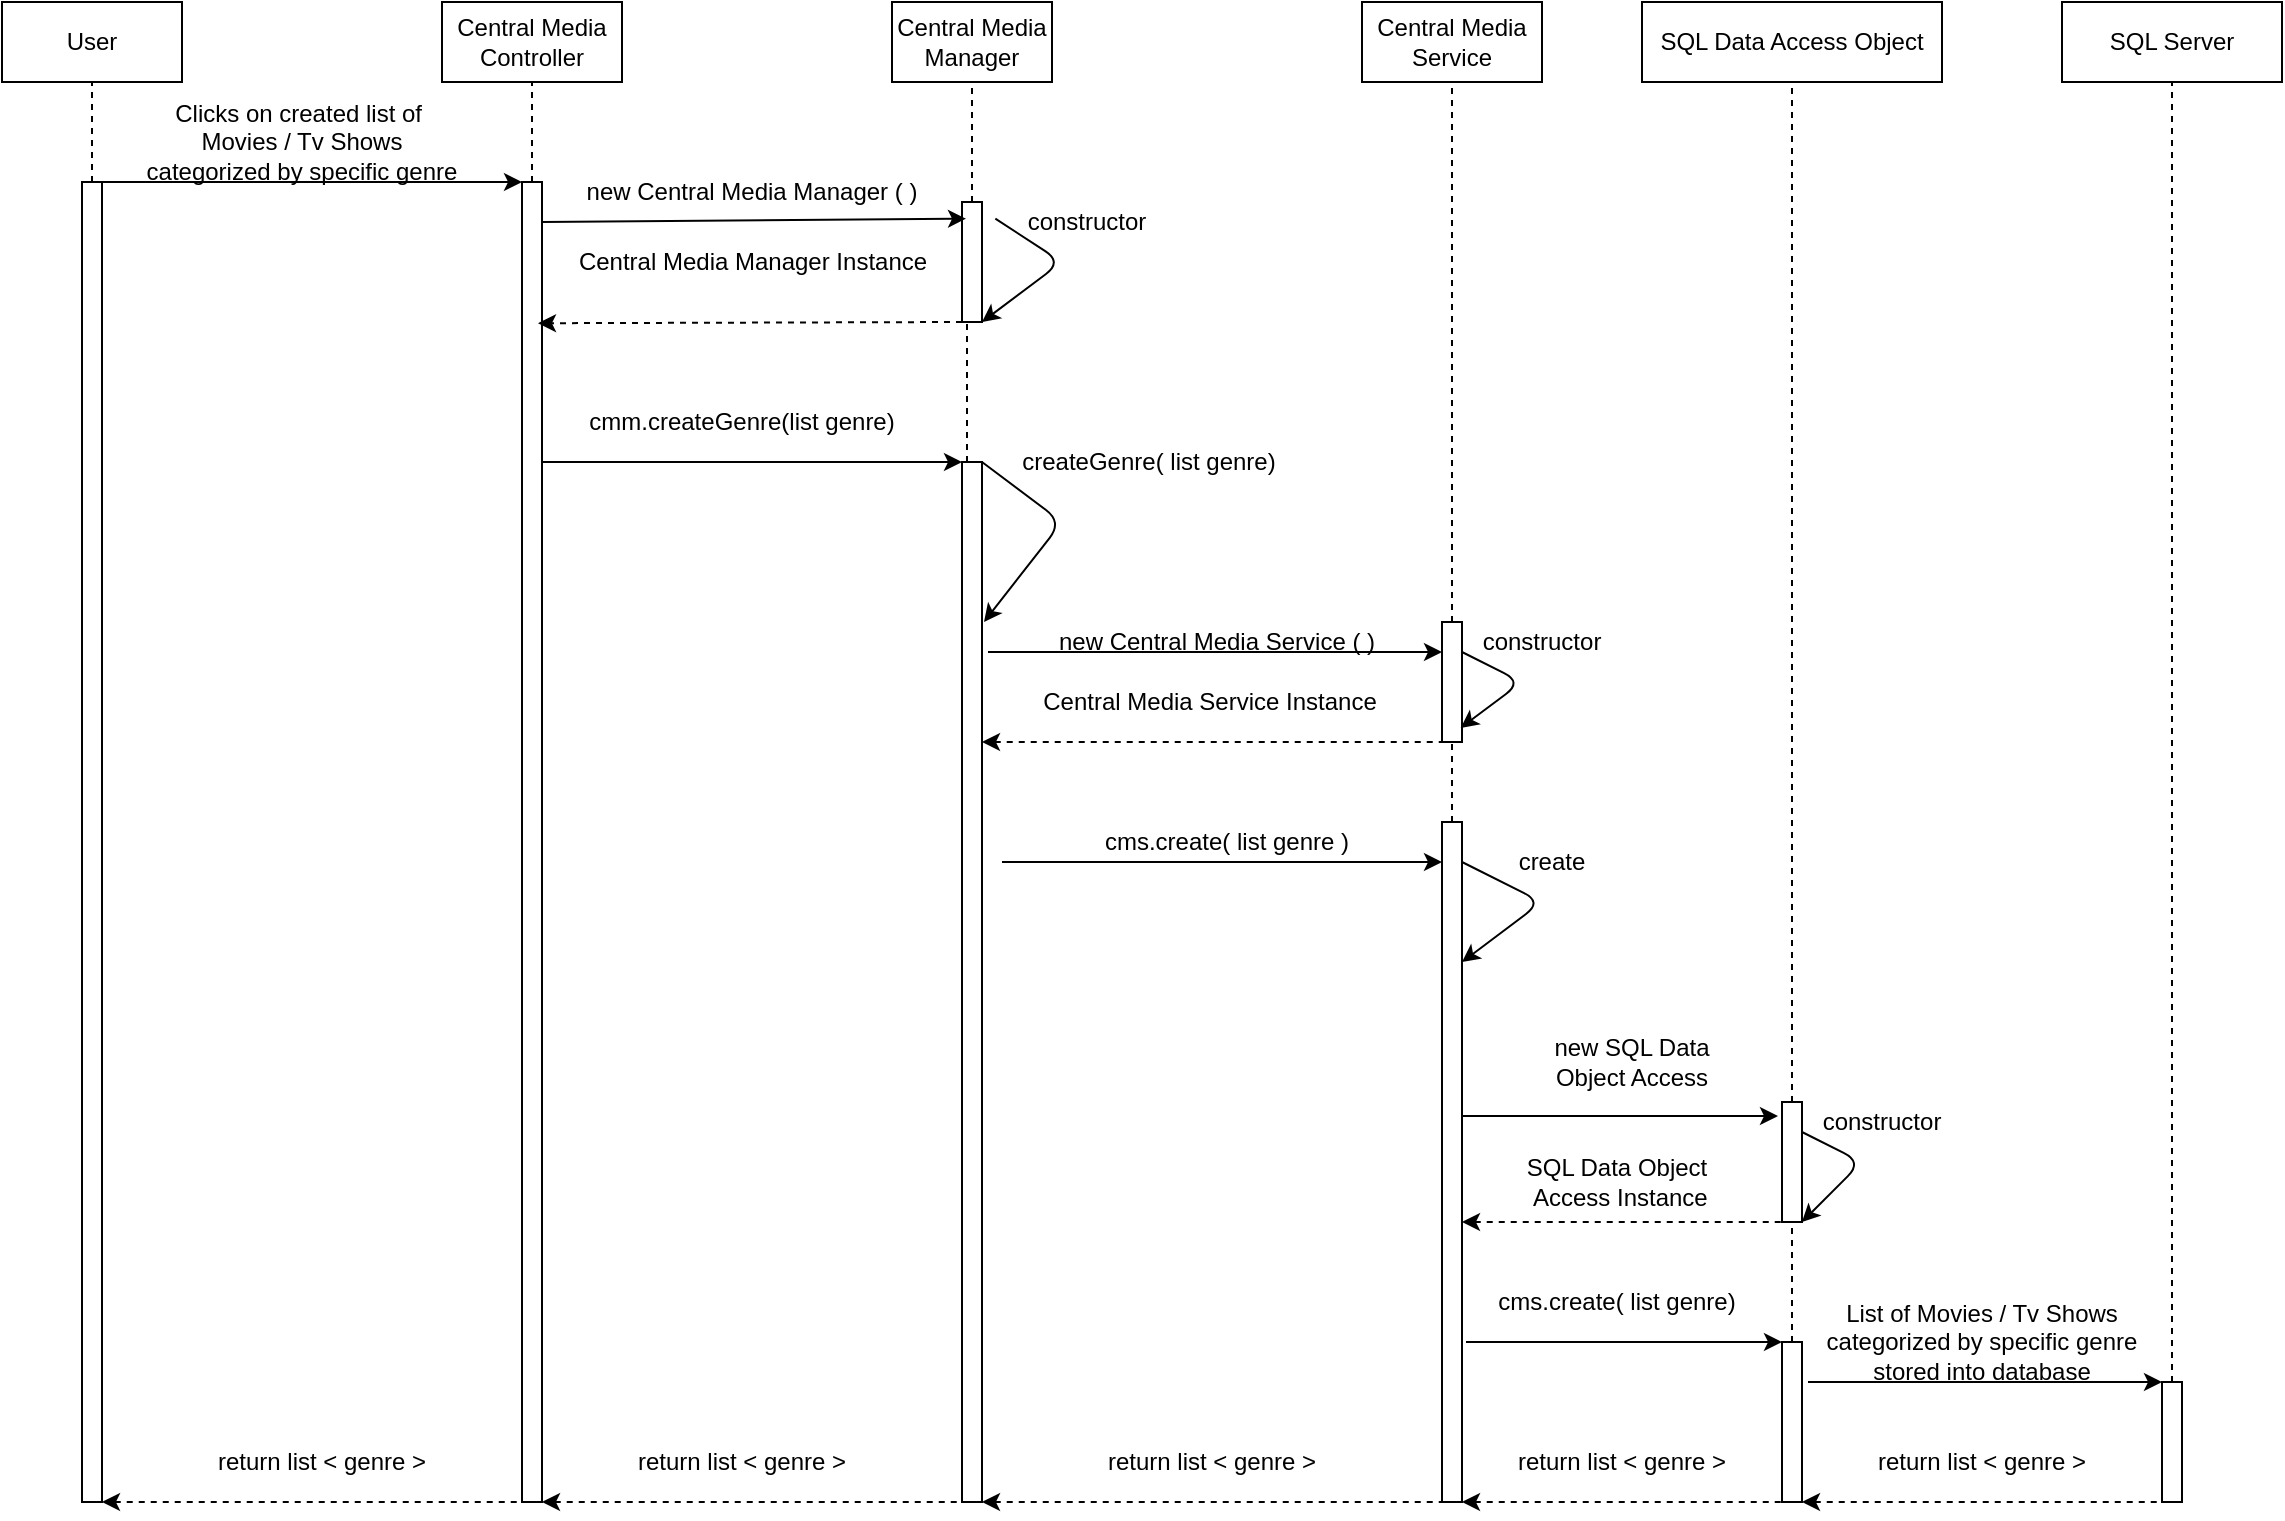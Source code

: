 <mxfile version="15.8.8" type="device"><diagram id="-1ZaKWk875cclVX9TTiz" name="Page-1"><mxGraphModel dx="2287" dy="979" grid="1" gridSize="10" guides="1" tooltips="1" connect="1" arrows="1" fold="1" page="1" pageScale="1" pageWidth="850" pageHeight="1100" math="0" shadow="0"><root><mxCell id="0"/><mxCell id="1" parent="0"/><mxCell id="DrBKlxkKBYY-602voO_Q-16" value="Central Media&lt;br&gt;Controller" style="rounded=0;whiteSpace=wrap;html=1;" parent="1" vertex="1"><mxGeometry x="60" y="50" width="90" height="40" as="geometry"/></mxCell><mxCell id="DrBKlxkKBYY-602voO_Q-18" value="" style="rounded=0;whiteSpace=wrap;html=1;" parent="1" vertex="1"><mxGeometry x="100" y="140" width="10" height="660" as="geometry"/></mxCell><mxCell id="DrBKlxkKBYY-602voO_Q-20" value="" style="endArrow=classic;html=1;entryX=0;entryY=0;entryDx=0;entryDy=0;exitX=1;exitY=0;exitDx=0;exitDy=0;" parent="1" target="DrBKlxkKBYY-602voO_Q-18" edge="1" source="goBPaEHw2mUOWOZFY7Rc-4"><mxGeometry width="50" height="50" relative="1" as="geometry"><mxPoint x="-40" y="140" as="sourcePoint"/><mxPoint x="70" y="120" as="targetPoint"/></mxGeometry></mxCell><mxCell id="DrBKlxkKBYY-602voO_Q-21" value="Clicks on created list of&amp;nbsp; &lt;br&gt;Movies / Tv Shows &lt;br&gt;categorized by specific genre" style="text;html=1;strokeColor=none;fillColor=none;align=center;verticalAlign=middle;whiteSpace=wrap;rounded=0;" parent="1" vertex="1"><mxGeometry x="-100" y="90" width="180" height="60" as="geometry"/></mxCell><mxCell id="DrBKlxkKBYY-602voO_Q-22" value="" style="endArrow=none;dashed=1;html=1;entryX=0.5;entryY=1;entryDx=0;entryDy=0;" parent="1" target="DrBKlxkKBYY-602voO_Q-16" edge="1"><mxGeometry width="50" height="50" relative="1" as="geometry"><mxPoint x="105" y="140" as="sourcePoint"/><mxPoint x="150" y="90" as="targetPoint"/></mxGeometry></mxCell><mxCell id="DrBKlxkKBYY-602voO_Q-23" value="Central Media&lt;br&gt;Manager" style="rounded=0;whiteSpace=wrap;html=1;" parent="1" vertex="1"><mxGeometry x="285" y="50" width="80" height="40" as="geometry"/></mxCell><mxCell id="DrBKlxkKBYY-602voO_Q-24" value="" style="rounded=0;whiteSpace=wrap;html=1;" parent="1" vertex="1"><mxGeometry x="210" y="120" height="60" as="geometry"/></mxCell><mxCell id="DrBKlxkKBYY-602voO_Q-25" value="" style="rounded=0;whiteSpace=wrap;html=1;" parent="1" vertex="1"><mxGeometry x="320" y="150" width="10" height="60" as="geometry"/></mxCell><mxCell id="DrBKlxkKBYY-602voO_Q-45" value="" style="endArrow=classic;html=1;entryX=0.2;entryY=0.139;entryDx=0;entryDy=0;entryPerimeter=0;" parent="1" target="DrBKlxkKBYY-602voO_Q-25" edge="1"><mxGeometry width="50" height="50" relative="1" as="geometry"><mxPoint x="110" y="160" as="sourcePoint"/><mxPoint x="240" y="160" as="targetPoint"/></mxGeometry></mxCell><mxCell id="DrBKlxkKBYY-602voO_Q-46" value="new Central Media Manager ( )" style="text;html=1;strokeColor=none;fillColor=none;align=center;verticalAlign=middle;whiteSpace=wrap;rounded=0;" parent="1" vertex="1"><mxGeometry x="120" y="130" width="190" height="30" as="geometry"/></mxCell><mxCell id="DrBKlxkKBYY-602voO_Q-47" value="" style="endArrow=none;dashed=1;html=1;entryX=0.5;entryY=1;entryDx=0;entryDy=0;" parent="1" target="DrBKlxkKBYY-602voO_Q-23" edge="1"><mxGeometry width="50" height="50" relative="1" as="geometry"><mxPoint x="325" y="150" as="sourcePoint"/><mxPoint x="370" y="120" as="targetPoint"/></mxGeometry></mxCell><mxCell id="DrBKlxkKBYY-602voO_Q-48" value="" style="endArrow=classic;html=1;exitX=1.667;exitY=0.139;exitDx=0;exitDy=0;exitPerimeter=0;entryX=1;entryY=1;entryDx=0;entryDy=0;" parent="1" source="DrBKlxkKBYY-602voO_Q-25" target="DrBKlxkKBYY-602voO_Q-25" edge="1"><mxGeometry width="50" height="50" relative="1" as="geometry"><mxPoint x="370" y="200" as="sourcePoint"/><mxPoint x="410" y="190" as="targetPoint"/><Array as="points"><mxPoint x="370" y="180"/></Array></mxGeometry></mxCell><mxCell id="DrBKlxkKBYY-602voO_Q-49" value="constructor" style="text;html=1;strokeColor=none;fillColor=none;align=center;verticalAlign=middle;whiteSpace=wrap;rounded=0;" parent="1" vertex="1"><mxGeometry x="350" y="150" width="65" height="20" as="geometry"/></mxCell><mxCell id="DrBKlxkKBYY-602voO_Q-51" value="" style="endArrow=classic;html=1;exitX=0;exitY=1;exitDx=0;exitDy=0;dashed=1;startArrow=none;startFill=0;endFill=1;entryX=0.8;entryY=0.107;entryDx=0;entryDy=0;entryPerimeter=0;" parent="1" source="DrBKlxkKBYY-602voO_Q-25" target="DrBKlxkKBYY-602voO_Q-18" edge="1"><mxGeometry width="50" height="50" relative="1" as="geometry"><mxPoint x="190" y="250" as="sourcePoint"/><mxPoint x="120" y="208" as="targetPoint"/></mxGeometry></mxCell><mxCell id="DrBKlxkKBYY-602voO_Q-52" value="Central Media Manager Instance" style="text;html=1;strokeColor=none;fillColor=none;align=center;verticalAlign=middle;whiteSpace=wrap;rounded=0;" parent="1" vertex="1"><mxGeometry x="117.5" y="170" width="195" height="20" as="geometry"/></mxCell><mxCell id="DrBKlxkKBYY-602voO_Q-53" value="" style="endArrow=none;dashed=1;html=1;entryX=0.25;entryY=1;entryDx=0;entryDy=0;exitX=0.25;exitY=0;exitDx=0;exitDy=0;" parent="1" source="DrBKlxkKBYY-602voO_Q-55" target="DrBKlxkKBYY-602voO_Q-25" edge="1"><mxGeometry width="50" height="50" relative="1" as="geometry"><mxPoint x="323" y="260" as="sourcePoint"/><mxPoint x="350" y="270" as="targetPoint"/></mxGeometry></mxCell><mxCell id="DrBKlxkKBYY-602voO_Q-55" value="" style="rounded=0;whiteSpace=wrap;html=1;" parent="1" vertex="1"><mxGeometry x="320" y="280" width="10" height="520" as="geometry"/></mxCell><mxCell id="DrBKlxkKBYY-602voO_Q-56" value="" style="endArrow=classic;html=1;entryX=0;entryY=0;entryDx=0;entryDy=0;" parent="1" target="DrBKlxkKBYY-602voO_Q-55" edge="1"><mxGeometry width="50" height="50" relative="1" as="geometry"><mxPoint x="110" y="280" as="sourcePoint"/><mxPoint x="300" y="280" as="targetPoint"/></mxGeometry></mxCell><mxCell id="DrBKlxkKBYY-602voO_Q-58" value="cmm.createGenre(list genre)" style="text;html=1;strokeColor=none;fillColor=none;align=center;verticalAlign=middle;whiteSpace=wrap;rounded=0;" parent="1" vertex="1"><mxGeometry x="115" y="250" width="190" height="20" as="geometry"/></mxCell><mxCell id="DrBKlxkKBYY-602voO_Q-59" value="" style="endArrow=classic;html=1;" parent="1" edge="1"><mxGeometry width="50" height="50" relative="1" as="geometry"><mxPoint x="330" y="280" as="sourcePoint"/><mxPoint x="331" y="360" as="targetPoint"/><Array as="points"><mxPoint x="370" y="310"/></Array></mxGeometry></mxCell><mxCell id="DrBKlxkKBYY-602voO_Q-60" value="createGenre( list genre)" style="text;html=1;strokeColor=none;fillColor=none;align=center;verticalAlign=middle;whiteSpace=wrap;rounded=0;" parent="1" vertex="1"><mxGeometry x="330" y="270" width="167" height="20" as="geometry"/></mxCell><mxCell id="DrBKlxkKBYY-602voO_Q-61" value="Central Media Service" style="rounded=0;whiteSpace=wrap;html=1;" parent="1" vertex="1"><mxGeometry x="520" y="50" width="90" height="40" as="geometry"/></mxCell><mxCell id="DrBKlxkKBYY-602voO_Q-62" value="" style="endArrow=none;dashed=1;html=1;entryX=0.5;entryY=1;entryDx=0;entryDy=0;" parent="1" target="DrBKlxkKBYY-602voO_Q-61" edge="1"><mxGeometry width="50" height="50" relative="1" as="geometry"><mxPoint x="565" y="360" as="sourcePoint"/><mxPoint x="600" y="130" as="targetPoint"/></mxGeometry></mxCell><mxCell id="DrBKlxkKBYY-602voO_Q-63" value="" style="endArrow=classic;html=1;entryX=0;entryY=0.25;entryDx=0;entryDy=0;" parent="1" target="DrBKlxkKBYY-602voO_Q-64" edge="1"><mxGeometry width="50" height="50" relative="1" as="geometry"><mxPoint x="333" y="375" as="sourcePoint"/><mxPoint x="530" y="378" as="targetPoint"/></mxGeometry></mxCell><mxCell id="DrBKlxkKBYY-602voO_Q-64" value="" style="rounded=0;whiteSpace=wrap;html=1;" parent="1" vertex="1"><mxGeometry x="560" y="360" width="10" height="60" as="geometry"/></mxCell><mxCell id="DrBKlxkKBYY-602voO_Q-65" value="new Central Media Service ( )" style="text;html=1;strokeColor=none;fillColor=none;align=center;verticalAlign=middle;whiteSpace=wrap;rounded=0;" parent="1" vertex="1"><mxGeometry x="350" y="360" width="195" height="20" as="geometry"/></mxCell><mxCell id="DrBKlxkKBYY-602voO_Q-68" value="" style="endArrow=classic;html=1;exitX=1;exitY=0.25;exitDx=0;exitDy=0;entryX=0.933;entryY=0.883;entryDx=0;entryDy=0;entryPerimeter=0;" parent="1" source="DrBKlxkKBYY-602voO_Q-64" target="DrBKlxkKBYY-602voO_Q-64" edge="1"><mxGeometry width="50" height="50" relative="1" as="geometry"><mxPoint x="620" y="370" as="sourcePoint"/><mxPoint x="630" y="400" as="targetPoint"/><Array as="points"><mxPoint x="600" y="390"/></Array></mxGeometry></mxCell><mxCell id="DrBKlxkKBYY-602voO_Q-69" value="constructor" style="text;html=1;strokeColor=none;fillColor=none;align=center;verticalAlign=middle;whiteSpace=wrap;rounded=0;" parent="1" vertex="1"><mxGeometry x="580" y="360" width="60" height="20" as="geometry"/></mxCell><mxCell id="DrBKlxkKBYY-602voO_Q-70" value="" style="endArrow=none;dashed=1;html=1;endFill=0;startArrow=classic;startFill=1;" parent="1" edge="1"><mxGeometry width="50" height="50" relative="1" as="geometry"><mxPoint x="330" y="420" as="sourcePoint"/><mxPoint x="560" y="420" as="targetPoint"/></mxGeometry></mxCell><mxCell id="DrBKlxkKBYY-602voO_Q-71" value="Central Media Service Instance" style="text;html=1;strokeColor=none;fillColor=none;align=center;verticalAlign=middle;whiteSpace=wrap;rounded=0;" parent="1" vertex="1"><mxGeometry x="343" y="390" width="202" height="20" as="geometry"/></mxCell><mxCell id="DrBKlxkKBYY-602voO_Q-72" value="" style="endArrow=none;dashed=1;html=1;entryX=0.5;entryY=1;entryDx=0;entryDy=0;" parent="1" target="DrBKlxkKBYY-602voO_Q-64" edge="1"><mxGeometry width="50" height="50" relative="1" as="geometry"><mxPoint x="565" y="460" as="sourcePoint"/><mxPoint x="610" y="460" as="targetPoint"/></mxGeometry></mxCell><mxCell id="DrBKlxkKBYY-602voO_Q-73" value="" style="rounded=0;whiteSpace=wrap;html=1;" parent="1" vertex="1"><mxGeometry x="560" y="460" width="10" height="340" as="geometry"/></mxCell><mxCell id="DrBKlxkKBYY-602voO_Q-74" value="" style="endArrow=classic;html=1;" parent="1" edge="1"><mxGeometry width="50" height="50" relative="1" as="geometry"><mxPoint x="340" y="480" as="sourcePoint"/><mxPoint x="560" y="480" as="targetPoint"/></mxGeometry></mxCell><mxCell id="DrBKlxkKBYY-602voO_Q-75" value="cms.create( list genre )" style="text;html=1;strokeColor=none;fillColor=none;align=center;verticalAlign=middle;whiteSpace=wrap;rounded=0;" parent="1" vertex="1"><mxGeometry x="375" y="460" width="155" height="20" as="geometry"/></mxCell><mxCell id="DrBKlxkKBYY-602voO_Q-76" value="" style="endArrow=classic;html=1;entryX=1;entryY=0.206;entryDx=0;entryDy=0;entryPerimeter=0;" parent="1" target="DrBKlxkKBYY-602voO_Q-73" edge="1"><mxGeometry width="50" height="50" relative="1" as="geometry"><mxPoint x="570" y="480" as="sourcePoint"/><mxPoint x="580" y="530" as="targetPoint"/><Array as="points"><mxPoint x="610" y="500"/></Array></mxGeometry></mxCell><mxCell id="DrBKlxkKBYY-602voO_Q-77" value="create" style="text;html=1;strokeColor=none;fillColor=none;align=center;verticalAlign=middle;whiteSpace=wrap;rounded=0;" parent="1" vertex="1"><mxGeometry x="590" y="470" width="50" height="20" as="geometry"/></mxCell><mxCell id="DrBKlxkKBYY-602voO_Q-79" value="SQL Data Access Object" style="rounded=0;whiteSpace=wrap;html=1;" parent="1" vertex="1"><mxGeometry x="660" y="50" width="150" height="40" as="geometry"/></mxCell><mxCell id="DrBKlxkKBYY-602voO_Q-80" value="" style="endArrow=none;dashed=1;html=1;entryX=0.5;entryY=1;entryDx=0;entryDy=0;" parent="1" target="DrBKlxkKBYY-602voO_Q-79" edge="1"><mxGeometry width="50" height="50" relative="1" as="geometry"><mxPoint x="735" y="600" as="sourcePoint"/><mxPoint x="760" y="140" as="targetPoint"/></mxGeometry></mxCell><mxCell id="DrBKlxkKBYY-602voO_Q-81" value="" style="rounded=0;whiteSpace=wrap;html=1;" parent="1" vertex="1"><mxGeometry x="730" y="600" width="10" height="60" as="geometry"/></mxCell><mxCell id="DrBKlxkKBYY-602voO_Q-82" value="" style="endArrow=classic;html=1;" parent="1" edge="1"><mxGeometry width="50" height="50" relative="1" as="geometry"><mxPoint x="570" y="607" as="sourcePoint"/><mxPoint x="728" y="607" as="targetPoint"/></mxGeometry></mxCell><mxCell id="DrBKlxkKBYY-602voO_Q-83" value="new SQL Data &lt;br&gt;Object Access" style="text;html=1;strokeColor=none;fillColor=none;align=center;verticalAlign=middle;whiteSpace=wrap;rounded=0;" parent="1" vertex="1"><mxGeometry x="570" y="570" width="170" height="20" as="geometry"/></mxCell><mxCell id="DrBKlxkKBYY-602voO_Q-84" value="" style="endArrow=classic;html=1;exitX=1;exitY=0.25;exitDx=0;exitDy=0;entryX=1;entryY=1;entryDx=0;entryDy=0;" parent="1" source="DrBKlxkKBYY-602voO_Q-81" target="DrBKlxkKBYY-602voO_Q-81" edge="1"><mxGeometry width="50" height="50" relative="1" as="geometry"><mxPoint x="770" y="620" as="sourcePoint"/><mxPoint x="800" y="650" as="targetPoint"/><Array as="points"><mxPoint x="770" y="630"/></Array></mxGeometry></mxCell><mxCell id="DrBKlxkKBYY-602voO_Q-85" value="constructor" style="text;html=1;strokeColor=none;fillColor=none;align=center;verticalAlign=middle;whiteSpace=wrap;rounded=0;" parent="1" vertex="1"><mxGeometry x="750" y="600" width="60" height="20" as="geometry"/></mxCell><mxCell id="DrBKlxkKBYY-602voO_Q-86" value="" style="endArrow=none;dashed=1;html=1;endFill=0;startArrow=classic;startFill=1;" parent="1" edge="1"><mxGeometry width="50" height="50" relative="1" as="geometry"><mxPoint x="570" y="660" as="sourcePoint"/><mxPoint x="730" y="660" as="targetPoint"/></mxGeometry></mxCell><mxCell id="DrBKlxkKBYY-602voO_Q-87" value="SQL Data Object&lt;br&gt;&amp;nbsp;Access Instance" style="text;html=1;strokeColor=none;fillColor=none;align=center;verticalAlign=middle;whiteSpace=wrap;rounded=0;" parent="1" vertex="1"><mxGeometry x="550" y="630" width="195" height="20" as="geometry"/></mxCell><mxCell id="DrBKlxkKBYY-602voO_Q-88" value="" style="endArrow=none;dashed=1;html=1;entryX=0.5;entryY=1;entryDx=0;entryDy=0;" parent="1" target="DrBKlxkKBYY-602voO_Q-81" edge="1"><mxGeometry width="50" height="50" relative="1" as="geometry"><mxPoint x="735" y="720" as="sourcePoint"/><mxPoint x="760" y="710" as="targetPoint"/></mxGeometry></mxCell><mxCell id="DrBKlxkKBYY-602voO_Q-89" value="" style="rounded=0;whiteSpace=wrap;html=1;" parent="1" vertex="1"><mxGeometry x="730" y="720" width="10" height="80" as="geometry"/></mxCell><mxCell id="DrBKlxkKBYY-602voO_Q-90" value="" style="endArrow=classic;html=1;entryX=0;entryY=0;entryDx=0;entryDy=0;" parent="1" target="DrBKlxkKBYY-602voO_Q-89" edge="1"><mxGeometry width="50" height="50" relative="1" as="geometry"><mxPoint x="572" y="720" as="sourcePoint"/><mxPoint x="670" y="690" as="targetPoint"/></mxGeometry></mxCell><mxCell id="DrBKlxkKBYY-602voO_Q-91" value="cms.create( list genre)" style="text;html=1;strokeColor=none;fillColor=none;align=center;verticalAlign=middle;whiteSpace=wrap;rounded=0;" parent="1" vertex="1"><mxGeometry x="570" y="690" width="155" height="20" as="geometry"/></mxCell><mxCell id="DrBKlxkKBYY-602voO_Q-92" value="SQL Server" style="rounded=0;whiteSpace=wrap;html=1;" parent="1" vertex="1"><mxGeometry x="870" y="50" width="110" height="40" as="geometry"/></mxCell><mxCell id="DrBKlxkKBYY-602voO_Q-93" value="" style="endArrow=none;dashed=1;html=1;entryX=0.5;entryY=1;entryDx=0;entryDy=0;exitX=0.5;exitY=0;exitDx=0;exitDy=0;" parent="1" source="DrBKlxkKBYY-602voO_Q-95" target="DrBKlxkKBYY-602voO_Q-92" edge="1"><mxGeometry width="50" height="50" relative="1" as="geometry"><mxPoint x="925" y="720" as="sourcePoint"/><mxPoint x="980" y="290" as="targetPoint"/></mxGeometry></mxCell><mxCell id="DrBKlxkKBYY-602voO_Q-95" value="" style="rounded=0;whiteSpace=wrap;html=1;" parent="1" vertex="1"><mxGeometry x="920" y="740" width="10" height="60" as="geometry"/></mxCell><mxCell id="DrBKlxkKBYY-602voO_Q-99" value="" style="endArrow=classic;html=1;entryX=0;entryY=0;entryDx=0;entryDy=0;" parent="1" target="DrBKlxkKBYY-602voO_Q-95" edge="1"><mxGeometry width="50" height="50" relative="1" as="geometry"><mxPoint x="743" y="740" as="sourcePoint"/><mxPoint x="810" y="730" as="targetPoint"/></mxGeometry></mxCell><mxCell id="DrBKlxkKBYY-602voO_Q-100" value="List of Movies / Tv Shows categorized by specific genre stored into database" style="text;html=1;strokeColor=none;fillColor=none;align=center;verticalAlign=middle;whiteSpace=wrap;rounded=0;" parent="1" vertex="1"><mxGeometry x="735" y="690" width="190" height="60" as="geometry"/></mxCell><mxCell id="DrBKlxkKBYY-602voO_Q-104" value="" style="endArrow=none;dashed=1;html=1;entryX=0;entryY=1;entryDx=0;entryDy=0;exitX=1;exitY=1;exitDx=0;exitDy=0;startArrow=classic;startFill=1;" parent="1" source="DrBKlxkKBYY-602voO_Q-89" target="DrBKlxkKBYY-602voO_Q-95" edge="1"><mxGeometry width="50" height="50" relative="1" as="geometry"><mxPoint x="790" y="810" as="sourcePoint"/><mxPoint x="840" y="760" as="targetPoint"/></mxGeometry></mxCell><mxCell id="DrBKlxkKBYY-602voO_Q-105" value="return list &amp;lt; genre &amp;gt;" style="text;html=1;strokeColor=none;fillColor=none;align=center;verticalAlign=middle;whiteSpace=wrap;rounded=0;" parent="1" vertex="1"><mxGeometry x="760" y="770" width="140" height="20" as="geometry"/></mxCell><mxCell id="DrBKlxkKBYY-602voO_Q-107" value="" style="endArrow=none;dashed=1;html=1;exitX=1;exitY=1;exitDx=0;exitDy=0;startArrow=classic;startFill=1;" parent="1" source="DrBKlxkKBYY-602voO_Q-73" edge="1"><mxGeometry width="50" height="50" relative="1" as="geometry"><mxPoint x="630" y="810" as="sourcePoint"/><mxPoint x="730" y="800" as="targetPoint"/></mxGeometry></mxCell><mxCell id="DrBKlxkKBYY-602voO_Q-108" value="return list &amp;lt; genre &amp;gt;" style="text;html=1;strokeColor=none;fillColor=none;align=center;verticalAlign=middle;whiteSpace=wrap;rounded=0;" parent="1" vertex="1"><mxGeometry x="580" y="770" width="140" height="20" as="geometry"/></mxCell><mxCell id="DrBKlxkKBYY-602voO_Q-109" value="" style="endArrow=none;dashed=1;html=1;exitX=1;exitY=1;exitDx=0;exitDy=0;startArrow=classic;startFill=1;" parent="1" source="DrBKlxkKBYY-602voO_Q-55" edge="1"><mxGeometry width="50" height="50" relative="1" as="geometry"><mxPoint x="390" y="810" as="sourcePoint"/><mxPoint x="560" y="800" as="targetPoint"/></mxGeometry></mxCell><mxCell id="DrBKlxkKBYY-602voO_Q-110" value="return list &amp;lt; genre &amp;gt;" style="text;html=1;strokeColor=none;fillColor=none;align=center;verticalAlign=middle;whiteSpace=wrap;rounded=0;" parent="1" vertex="1"><mxGeometry x="375" y="770" width="140" height="20" as="geometry"/></mxCell><mxCell id="DrBKlxkKBYY-602voO_Q-112" value="" style="endArrow=none;dashed=1;html=1;entryX=0;entryY=1;entryDx=0;entryDy=0;exitX=1;exitY=1;exitDx=0;exitDy=0;startArrow=classic;startFill=1;" parent="1" source="DrBKlxkKBYY-602voO_Q-18" target="DrBKlxkKBYY-602voO_Q-55" edge="1"><mxGeometry width="50" height="50" relative="1" as="geometry"><mxPoint x="180" y="840" as="sourcePoint"/><mxPoint x="230" y="790" as="targetPoint"/></mxGeometry></mxCell><mxCell id="DrBKlxkKBYY-602voO_Q-113" value="return list &amp;lt; genre &amp;gt;" style="text;html=1;strokeColor=none;fillColor=none;align=center;verticalAlign=middle;whiteSpace=wrap;rounded=0;" parent="1" vertex="1"><mxGeometry x="140" y="770" width="140" height="20" as="geometry"/></mxCell><mxCell id="DrBKlxkKBYY-602voO_Q-114" value="" style="endArrow=none;dashed=1;html=1;entryX=0;entryY=1;entryDx=0;entryDy=0;startArrow=classic;startFill=1;exitX=1;exitY=1;exitDx=0;exitDy=0;" parent="1" target="DrBKlxkKBYY-602voO_Q-18" edge="1" source="goBPaEHw2mUOWOZFY7Rc-4"><mxGeometry width="50" height="50" relative="1" as="geometry"><mxPoint x="-40" y="800" as="sourcePoint"/><mxPoint x="60" y="770" as="targetPoint"/></mxGeometry></mxCell><mxCell id="DrBKlxkKBYY-602voO_Q-115" value="return list &amp;lt; genre &amp;gt;" style="text;html=1;strokeColor=none;fillColor=none;align=center;verticalAlign=middle;whiteSpace=wrap;rounded=0;" parent="1" vertex="1"><mxGeometry x="-70" y="770" width="140" height="20" as="geometry"/></mxCell><mxCell id="goBPaEHw2mUOWOZFY7Rc-2" value="User" style="rounded=0;whiteSpace=wrap;html=1;" vertex="1" parent="1"><mxGeometry x="-160" y="50" width="90" height="40" as="geometry"/></mxCell><mxCell id="goBPaEHw2mUOWOZFY7Rc-3" value="" style="endArrow=none;dashed=1;html=1;rounded=0;entryX=0.5;entryY=1;entryDx=0;entryDy=0;" edge="1" parent="1" target="goBPaEHw2mUOWOZFY7Rc-2"><mxGeometry width="50" height="50" relative="1" as="geometry"><mxPoint x="-115" y="140" as="sourcePoint"/><mxPoint x="-40" y="140" as="targetPoint"/></mxGeometry></mxCell><mxCell id="goBPaEHw2mUOWOZFY7Rc-4" value="" style="rounded=0;whiteSpace=wrap;html=1;" vertex="1" parent="1"><mxGeometry x="-120" y="140" width="10" height="660" as="geometry"/></mxCell></root></mxGraphModel></diagram></mxfile>